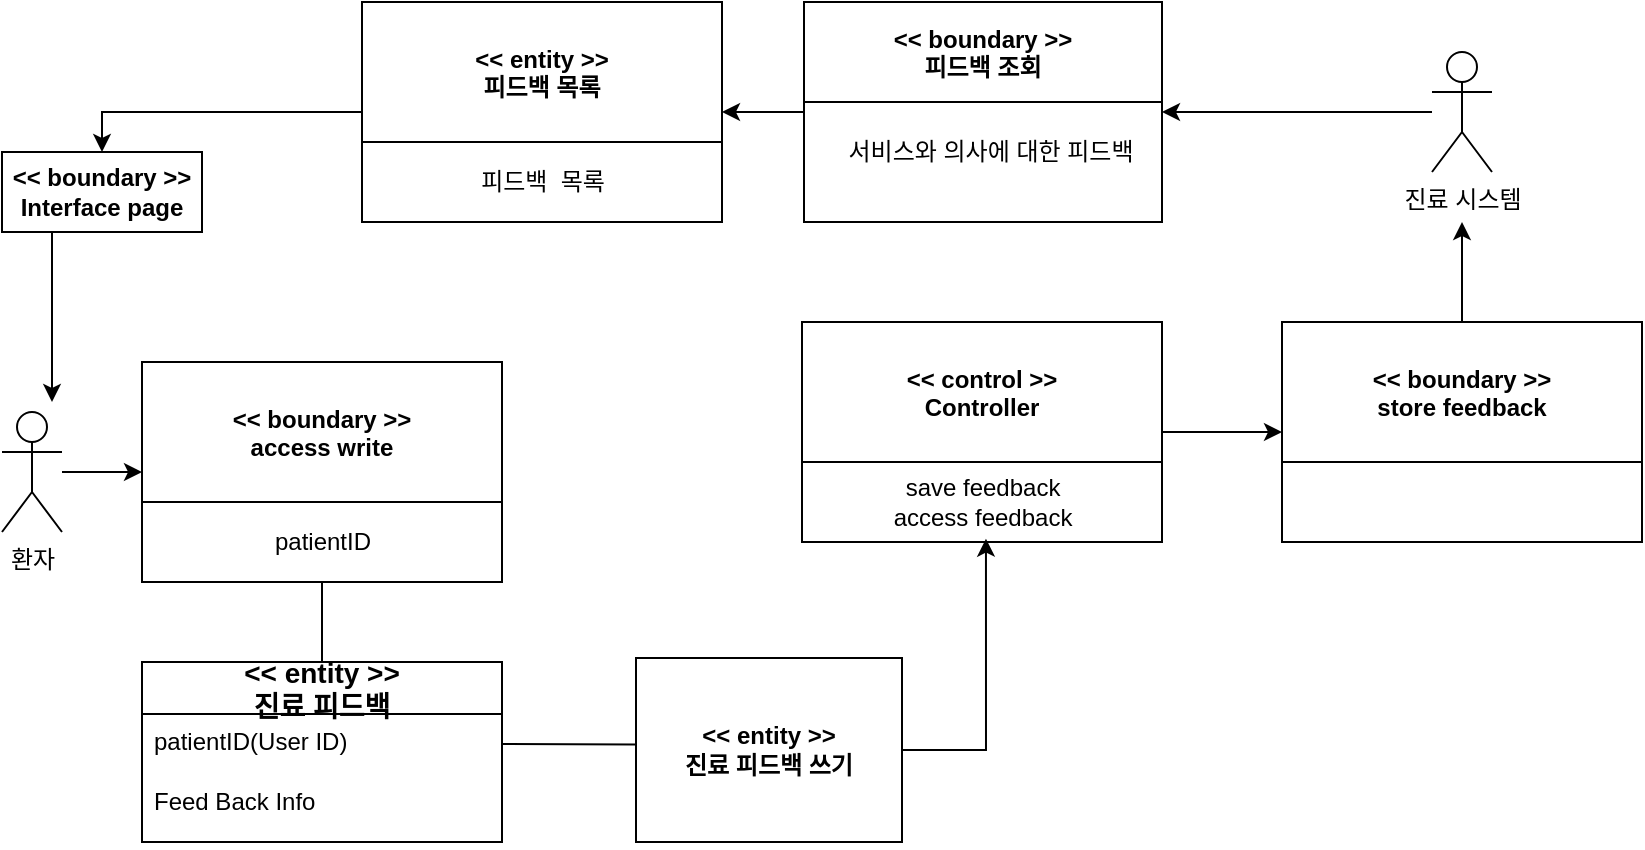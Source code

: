 <mxfile version="14.6.6" type="github">
  <diagram id="COMjNyVUd5fdEqpG4wd7" name="Page-1">
    <mxGraphModel dx="1034" dy="1116" grid="1" gridSize="10" guides="1" tooltips="1" connect="1" arrows="1" fold="1" page="1" pageScale="1" pageWidth="1100" pageHeight="850" math="0" shadow="0">
      <root>
        <mxCell id="0" />
        <mxCell id="1" parent="0" />
        <mxCell id="jwZGUhkXCygK-l2zZaAF-39" style="edgeStyle=orthogonalEdgeStyle;rounded=0;orthogonalLoop=1;jettySize=auto;html=1;entryX=1;entryY=0.5;entryDx=0;entryDy=0;" edge="1" parent="1" source="Dtp3rhjISmE1_UI2CVRm-2" target="Dtp3rhjISmE1_UI2CVRm-31">
          <mxGeometry relative="1" as="geometry">
            <mxPoint x="640" y="215" as="targetPoint" />
          </mxGeometry>
        </mxCell>
        <mxCell id="Dtp3rhjISmE1_UI2CVRm-2" value="진료 시스템" style="shape=umlActor;verticalLabelPosition=bottom;verticalAlign=top;html=1;outlineConnect=0;" parent="1" vertex="1">
          <mxGeometry x="745" y="195" width="30" height="60" as="geometry" />
        </mxCell>
        <mxCell id="OPc9nDSy-Yzxt8gLuNaa-9" style="edgeStyle=orthogonalEdgeStyle;rounded=0;orthogonalLoop=1;jettySize=auto;html=1;entryX=0;entryY=0.5;entryDx=0;entryDy=0;" parent="1" source="Dtp3rhjISmE1_UI2CVRm-3" target="SsTOA8I2RhOl6AxfoDHe-11" edge="1">
          <mxGeometry relative="1" as="geometry" />
        </mxCell>
        <mxCell id="Dtp3rhjISmE1_UI2CVRm-3" value="환자" style="shape=umlActor;verticalLabelPosition=bottom;verticalAlign=top;html=1;outlineConnect=0;" parent="1" vertex="1">
          <mxGeometry x="30" y="375" width="30" height="60" as="geometry" />
        </mxCell>
        <mxCell id="jwZGUhkXCygK-l2zZaAF-44" style="edgeStyle=orthogonalEdgeStyle;rounded=0;orthogonalLoop=1;jettySize=auto;html=1;entryX=0.5;entryY=0;entryDx=0;entryDy=0;" edge="1" parent="1" source="Dtp3rhjISmE1_UI2CVRm-14" target="jwZGUhkXCygK-l2zZaAF-43">
          <mxGeometry relative="1" as="geometry" />
        </mxCell>
        <mxCell id="Dtp3rhjISmE1_UI2CVRm-14" value="&lt;&lt; entity &gt;&gt;&#xa;피드백 목록" style="swimlane;startSize=70;" parent="1" vertex="1">
          <mxGeometry x="210" y="170" width="180" height="110" as="geometry" />
        </mxCell>
        <mxCell id="Dtp3rhjISmE1_UI2CVRm-15" value="피드백&amp;nbsp; 목록" style="text;html=1;align=center;verticalAlign=middle;resizable=0;points=[];autosize=1;strokeColor=none;" parent="Dtp3rhjISmE1_UI2CVRm-14" vertex="1">
          <mxGeometry x="50" y="80" width="80" height="20" as="geometry" />
        </mxCell>
        <mxCell id="jwZGUhkXCygK-l2zZaAF-40" style="edgeStyle=orthogonalEdgeStyle;rounded=0;orthogonalLoop=1;jettySize=auto;html=1;entryX=1;entryY=0.5;entryDx=0;entryDy=0;" edge="1" parent="1" source="Dtp3rhjISmE1_UI2CVRm-31" target="Dtp3rhjISmE1_UI2CVRm-14">
          <mxGeometry relative="1" as="geometry" />
        </mxCell>
        <mxCell id="Dtp3rhjISmE1_UI2CVRm-31" value="&lt;&lt; boundary &gt;&gt;&#xa;피드백 조회" style="swimlane;startSize=50;" parent="1" vertex="1">
          <mxGeometry x="431" y="170" width="179" height="110" as="geometry" />
        </mxCell>
        <mxCell id="SsTOA8I2RhOl6AxfoDHe-5" value="서비스와 의사에 대한 피드백" style="text;html=1;align=center;verticalAlign=middle;resizable=0;points=[];autosize=1;strokeColor=none;" parent="Dtp3rhjISmE1_UI2CVRm-31" vertex="1">
          <mxGeometry x="7.5" y="65" width="170" height="20" as="geometry" />
        </mxCell>
        <mxCell id="SsTOA8I2RhOl6AxfoDHe-11" value="&lt;&lt; boundary &gt;&gt;&#xa;access write" style="swimlane;startSize=70;" parent="1" vertex="1">
          <mxGeometry x="100" y="350" width="180" height="110" as="geometry" />
        </mxCell>
        <mxCell id="SsTOA8I2RhOl6AxfoDHe-12" value="patientID" style="text;html=1;align=center;verticalAlign=middle;resizable=0;points=[];autosize=1;strokeColor=none;" parent="SsTOA8I2RhOl6AxfoDHe-11" vertex="1">
          <mxGeometry x="60" y="80" width="60" height="20" as="geometry" />
        </mxCell>
        <mxCell id="jwZGUhkXCygK-l2zZaAF-38" style="edgeStyle=orthogonalEdgeStyle;rounded=0;orthogonalLoop=1;jettySize=auto;html=1;" edge="1" parent="1" source="SsTOA8I2RhOl6AxfoDHe-17">
          <mxGeometry relative="1" as="geometry">
            <mxPoint x="760" y="280" as="targetPoint" />
          </mxGeometry>
        </mxCell>
        <mxCell id="SsTOA8I2RhOl6AxfoDHe-17" value="&lt;&lt; boundary &gt;&gt;&#xa;store feedback" style="swimlane;startSize=70;" parent="1" vertex="1">
          <mxGeometry x="670" y="330" width="180" height="110" as="geometry" />
        </mxCell>
        <mxCell id="jwZGUhkXCygK-l2zZaAF-37" style="edgeStyle=orthogonalEdgeStyle;rounded=0;orthogonalLoop=1;jettySize=auto;html=1;" edge="1" parent="1" source="OPc9nDSy-Yzxt8gLuNaa-1" target="SsTOA8I2RhOl6AxfoDHe-17">
          <mxGeometry relative="1" as="geometry" />
        </mxCell>
        <mxCell id="OPc9nDSy-Yzxt8gLuNaa-1" value="&lt;&lt; control &gt;&gt;&#xa;Controller" style="swimlane;startSize=70;" parent="1" vertex="1">
          <mxGeometry x="430" y="330" width="180" height="110" as="geometry" />
        </mxCell>
        <mxCell id="OPc9nDSy-Yzxt8gLuNaa-2" value="save feedback&lt;br&gt;access feedback" style="text;html=1;align=center;verticalAlign=middle;resizable=0;points=[];autosize=1;strokeColor=none;" parent="OPc9nDSy-Yzxt8gLuNaa-1" vertex="1">
          <mxGeometry x="35" y="75" width="110" height="30" as="geometry" />
        </mxCell>
        <mxCell id="jwZGUhkXCygK-l2zZaAF-6" style="edgeStyle=orthogonalEdgeStyle;rounded=0;orthogonalLoop=1;jettySize=auto;html=1;entryX=0.518;entryY=1.111;entryDx=0;entryDy=0;entryPerimeter=0;exitX=1;exitY=0.5;exitDx=0;exitDy=0;" edge="1" parent="1" source="jwZGUhkXCygK-l2zZaAF-10" target="OPc9nDSy-Yzxt8gLuNaa-2">
          <mxGeometry relative="1" as="geometry">
            <mxPoint x="570" y="350" as="targetPoint" />
            <mxPoint x="540" y="545" as="sourcePoint" />
          </mxGeometry>
        </mxCell>
        <mxCell id="jwZGUhkXCygK-l2zZaAF-10" value="&lt;span style=&quot;font-weight: 700&quot;&gt;&amp;lt;&amp;lt; entity &amp;gt;&amp;gt;&lt;/span&gt;&lt;br style=&quot;padding: 0px ; margin: 0px ; font-weight: 700&quot;&gt;&lt;span style=&quot;font-weight: 700&quot;&gt;진료 피드백 쓰기&lt;/span&gt;" style="rounded=0;whiteSpace=wrap;html=1;" vertex="1" parent="1">
          <mxGeometry x="347" y="498" width="133" height="92" as="geometry" />
        </mxCell>
        <mxCell id="jwZGUhkXCygK-l2zZaAF-28" value="&lt;&lt; entity &gt;&gt;&#xa;진료 피드백" style="swimlane;fontStyle=1;childLayout=stackLayout;horizontal=1;startSize=26;horizontalStack=0;resizeParent=1;resizeParentMax=0;resizeLast=0;collapsible=1;marginBottom=0;align=center;fontSize=14;" vertex="1" parent="1">
          <mxGeometry x="100" y="500" width="180" height="90" as="geometry" />
        </mxCell>
        <mxCell id="jwZGUhkXCygK-l2zZaAF-29" value="patientID(User ID)" style="text;strokeColor=none;fillColor=none;spacingLeft=4;spacingRight=4;overflow=hidden;rotatable=0;points=[[0,0.5],[1,0.5]];portConstraint=eastwest;fontSize=12;" vertex="1" parent="jwZGUhkXCygK-l2zZaAF-28">
          <mxGeometry y="26" width="180" height="30" as="geometry" />
        </mxCell>
        <mxCell id="jwZGUhkXCygK-l2zZaAF-30" value="Feed Back Info" style="text;strokeColor=none;fillColor=none;spacingLeft=4;spacingRight=4;overflow=hidden;rotatable=0;points=[[0,0.5],[1,0.5]];portConstraint=eastwest;fontSize=12;" vertex="1" parent="jwZGUhkXCygK-l2zZaAF-28">
          <mxGeometry y="56" width="180" height="34" as="geometry" />
        </mxCell>
        <mxCell id="jwZGUhkXCygK-l2zZaAF-34" value="" style="endArrow=none;html=1;entryX=0.5;entryY=1;entryDx=0;entryDy=0;exitX=0.5;exitY=0;exitDx=0;exitDy=0;" edge="1" parent="1" source="jwZGUhkXCygK-l2zZaAF-28" target="SsTOA8I2RhOl6AxfoDHe-11">
          <mxGeometry width="50" height="50" relative="1" as="geometry">
            <mxPoint x="420" y="490" as="sourcePoint" />
            <mxPoint x="470" y="440" as="targetPoint" />
          </mxGeometry>
        </mxCell>
        <mxCell id="jwZGUhkXCygK-l2zZaAF-35" value="" style="endArrow=none;html=1;exitX=1;exitY=0.5;exitDx=0;exitDy=0;entryX=0.001;entryY=0.47;entryDx=0;entryDy=0;entryPerimeter=0;" edge="1" parent="1" source="jwZGUhkXCygK-l2zZaAF-29" target="jwZGUhkXCygK-l2zZaAF-10">
          <mxGeometry width="50" height="50" relative="1" as="geometry">
            <mxPoint x="470" y="470" as="sourcePoint" />
            <mxPoint x="520" y="420" as="targetPoint" />
          </mxGeometry>
        </mxCell>
        <mxCell id="jwZGUhkXCygK-l2zZaAF-45" style="edgeStyle=orthogonalEdgeStyle;rounded=0;orthogonalLoop=1;jettySize=auto;html=1;exitX=0.25;exitY=1;exitDx=0;exitDy=0;" edge="1" parent="1" source="jwZGUhkXCygK-l2zZaAF-43">
          <mxGeometry relative="1" as="geometry">
            <mxPoint x="55" y="370" as="targetPoint" />
            <mxPoint x="79.0" y="285" as="sourcePoint" />
          </mxGeometry>
        </mxCell>
        <mxCell id="jwZGUhkXCygK-l2zZaAF-43" value="&lt;span style=&quot;font-weight: 700&quot;&gt;&amp;lt;&amp;lt; boundary &amp;gt;&amp;gt;&lt;/span&gt;&lt;br style=&quot;padding: 0px ; margin: 0px ; font-weight: 700&quot;&gt;&lt;span style=&quot;font-weight: 700&quot;&gt;Interface page&lt;/span&gt;" style="whiteSpace=wrap;html=1;align=center;" vertex="1" parent="1">
          <mxGeometry x="30" y="245" width="100" height="40" as="geometry" />
        </mxCell>
      </root>
    </mxGraphModel>
  </diagram>
</mxfile>
